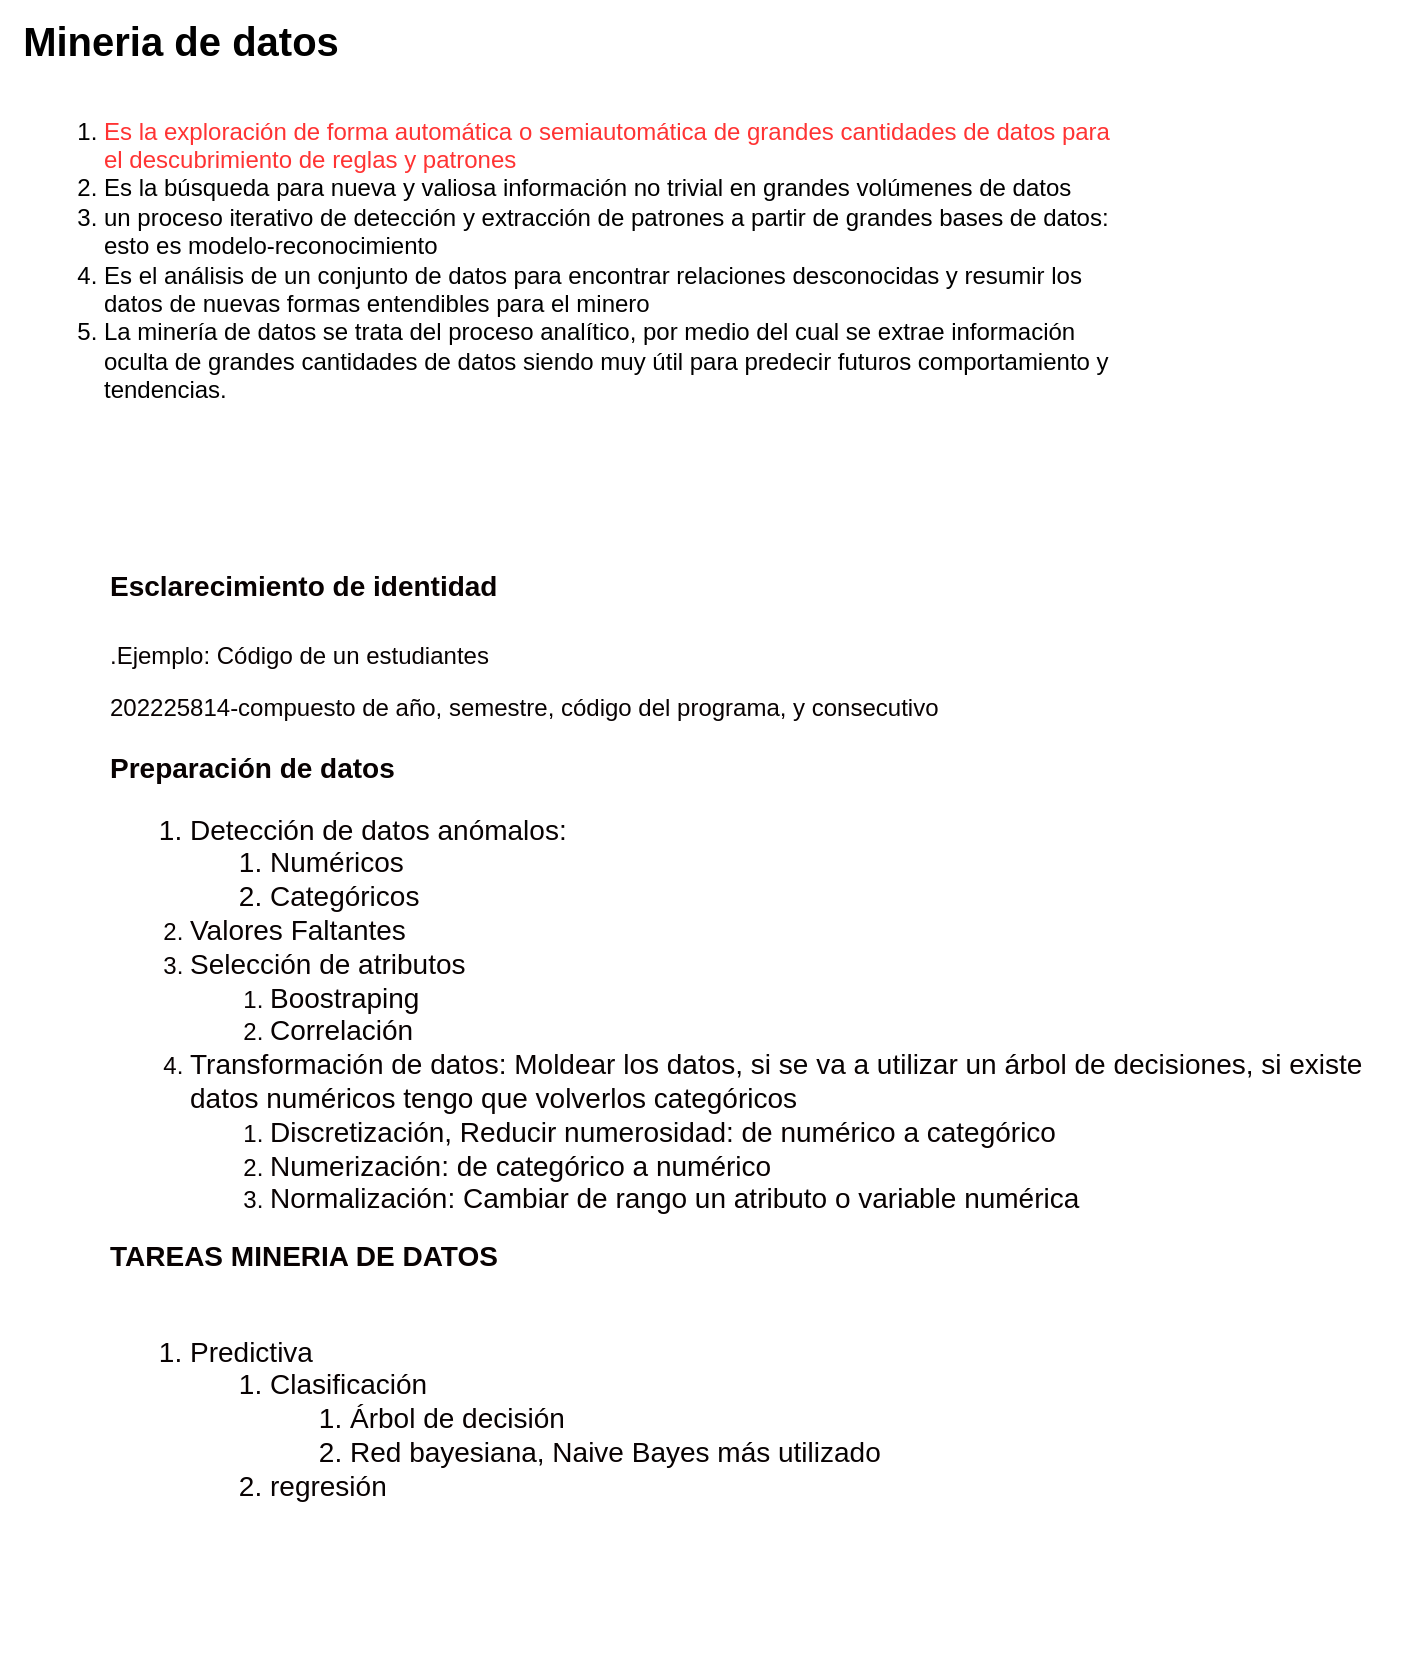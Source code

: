 <mxfile version="20.8.20" type="github">
  <diagram name="Página-1" id="TSq5aVHbMTyvOQhU0XD-">
    <mxGraphModel dx="1434" dy="796" grid="1" gridSize="10" guides="1" tooltips="1" connect="1" arrows="1" fold="1" page="1" pageScale="1" pageWidth="827" pageHeight="1169" math="0" shadow="0">
      <root>
        <mxCell id="0" />
        <mxCell id="1" parent="0" />
        <mxCell id="IPiXcc0ootGk9iN5v62f-1" value="&lt;b&gt;&lt;font style=&quot;font-size: 20px;&quot;&gt;Mineria de datos&lt;/font&gt;&lt;/b&gt;" style="text;html=1;align=center;verticalAlign=middle;resizable=0;points=[];autosize=1;strokeColor=none;fillColor=none;" vertex="1" parent="1">
          <mxGeometry x="10" y="30" width="180" height="40" as="geometry" />
        </mxCell>
        <mxCell id="IPiXcc0ootGk9iN5v62f-2" value="&lt;div style=&quot;&quot;&gt;&lt;ol&gt;&lt;li&gt;&lt;span style=&quot;background-color: initial;&quot;&gt;&lt;font color=&quot;#ff3333&quot;&gt;Es la exploración de forma automática o semiautomática de grandes cantidades de datos para el descubrimiento de reglas y patrones&lt;/font&gt;&lt;/span&gt;&lt;/li&gt;&lt;li&gt;Es la búsqueda para nueva y valiosa información no trivial en grandes volúmenes de datos&lt;/li&gt;&lt;li&gt;un proceso iterativo de detección y extracción de patrones a partir de grandes bases de datos: esto es modelo-reconocimiento&amp;nbsp;&lt;/li&gt;&lt;li&gt;Es el análisis de un conjunto de datos para encontrar relaciones desconocidas y resumir los datos de nuevas formas entendibles para el minero&amp;nbsp;&lt;/li&gt;&lt;li&gt;La minería de datos se trata del proceso analítico, por medio del cual se extrae información oculta de grandes cantidades de datos siendo muy útil para predecir futuros comportamiento y tendencias.&lt;/li&gt;&lt;/ol&gt;&lt;/div&gt;" style="text;html=1;strokeColor=none;fillColor=none;align=left;verticalAlign=middle;whiteSpace=wrap;rounded=0;" vertex="1" parent="1">
          <mxGeometry x="20" y="80" width="545" height="160" as="geometry" />
        </mxCell>
        <mxCell id="IPiXcc0ootGk9iN5v62f-8" value="&lt;h1&gt;&lt;font style=&quot;font-size: 14px;&quot;&gt;Esclarecimiento de identidad&amp;nbsp;&lt;/font&gt;&lt;/h1&gt;&lt;p&gt;.Ejemplo: Código de un estudiantes&lt;/p&gt;&lt;p&gt;202225814-compuesto de año, semestre, código del programa, y consecutivo&lt;/p&gt;&lt;p style=&quot;font-size: 14px;&quot;&gt;&lt;font style=&quot;font-size: 14px;&quot;&gt;&lt;b&gt;Preparación de datos&lt;/b&gt;&lt;/font&gt;&lt;/p&gt;&lt;p style=&quot;&quot;&gt;&lt;/p&gt;&lt;ol style=&quot;&quot;&gt;&lt;li style=&quot;font-size: 14px;&quot;&gt;Detección de datos anómalos:&amp;nbsp;&lt;/li&gt;&lt;ol style=&quot;font-size: 14px;&quot;&gt;&lt;li&gt;Numéricos&lt;/li&gt;&lt;li&gt;Categóricos&lt;/li&gt;&lt;/ol&gt;&lt;li style=&quot;&quot;&gt;&lt;span style=&quot;font-size: 14px;&quot;&gt;Valores Faltantes&lt;/span&gt;&lt;/li&gt;&lt;li style=&quot;&quot;&gt;&lt;span style=&quot;font-size: 14px;&quot;&gt;Selección de atributos&lt;/span&gt;&lt;/li&gt;&lt;ol&gt;&lt;li style=&quot;&quot;&gt;&lt;span style=&quot;font-size: 14px;&quot;&gt;Boostraping&lt;/span&gt;&lt;/li&gt;&lt;li style=&quot;&quot;&gt;&lt;span style=&quot;font-size: 14px;&quot;&gt;Correlación&lt;/span&gt;&lt;/li&gt;&lt;/ol&gt;&lt;li&gt;&lt;span style=&quot;font-size: 14px;&quot;&gt;Transformación de datos: Moldear los datos, si se va a utilizar un árbol&amp;nbsp;de decisiones, si existe datos numéricos tengo que volverlos categóricos&lt;/span&gt;&lt;/li&gt;&lt;ol&gt;&lt;li&gt;&lt;span style=&quot;font-size: 14px;&quot;&gt;Discretización, Reducir&amp;nbsp;numerosidad: de numérico a categórico&amp;nbsp;&lt;/span&gt;&lt;/li&gt;&lt;li&gt;&lt;span style=&quot;font-size: 14px;&quot;&gt;Numerización: de categórico&amp;nbsp;a&amp;nbsp;numérico&lt;/span&gt;&lt;/li&gt;&lt;li&gt;&lt;span style=&quot;font-size: 14px;&quot;&gt;Normalización: Cambiar de rango un atributo o variable numérica&lt;/span&gt;&lt;/li&gt;&lt;/ol&gt;&lt;/ol&gt;&lt;span style=&quot;font-size: 14px;&quot;&gt;&lt;b&gt;TAREAS MINERIA DE DATOS&lt;/b&gt;&lt;br&gt;&lt;br&gt;&lt;ol&gt;&lt;li&gt;&lt;span style=&quot;font-size: 14px;&quot;&gt;Predictiva&lt;/span&gt;&lt;/li&gt;&lt;ol&gt;&lt;li&gt;&lt;span style=&quot;font-size: 14px;&quot;&gt;Clasificación&lt;/span&gt;&lt;/li&gt;&lt;ol&gt;&lt;li&gt;Árbol de decisión&lt;/li&gt;&lt;li&gt;Red bayesiana, Naive Bayes más utilizado&lt;/li&gt;&lt;/ol&gt;&lt;li&gt;&lt;span style=&quot;font-size: 14px;&quot;&gt;regresión&lt;/span&gt;&lt;/li&gt;&lt;/ol&gt;&lt;/ol&gt;&lt;/span&gt;&lt;p&gt;&lt;/p&gt;" style="text;html=1;strokeColor=none;fillColor=none;spacing=5;spacingTop=-20;whiteSpace=wrap;overflow=hidden;rounded=0;fontSize=12;fontColor=#080202;" vertex="1" parent="1">
          <mxGeometry x="60" y="300" width="650" height="560" as="geometry" />
        </mxCell>
      </root>
    </mxGraphModel>
  </diagram>
</mxfile>
